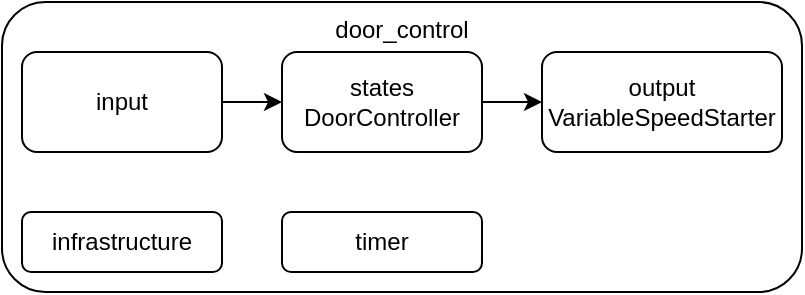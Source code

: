 <mxfile version="11.1.2" type="device"><diagram id="CMq_eZTOuJCAL_LuMRwX" name="Page-1"><mxGraphModel dx="1186" dy="725" grid="1" gridSize="10" guides="1" tooltips="1" connect="1" arrows="1" fold="1" page="1" pageScale="1" pageWidth="827" pageHeight="1169" math="0" shadow="0"><root><mxCell id="0"/><mxCell id="1" parent="0"/><mxCell id="g2WtRUg4ti0cyX5uh_Y7-7" value="door_control" style="rounded=1;whiteSpace=wrap;html=1;verticalAlign=top;" vertex="1" parent="1"><mxGeometry x="60" y="195" width="400" height="145" as="geometry"/></mxCell><mxCell id="g2WtRUg4ti0cyX5uh_Y7-1" value="input" style="rounded=1;whiteSpace=wrap;html=1;" vertex="1" parent="1"><mxGeometry x="70" y="220" width="100" height="50" as="geometry"/></mxCell><mxCell id="g2WtRUg4ti0cyX5uh_Y7-2" value="states&lt;br&gt;DoorController" style="rounded=1;whiteSpace=wrap;html=1;" vertex="1" parent="1"><mxGeometry x="200" y="220" width="100" height="50" as="geometry"/></mxCell><mxCell id="g2WtRUg4ti0cyX5uh_Y7-4" value="output&lt;br&gt;VariableSpeedStarter" style="rounded=1;whiteSpace=wrap;html=1;" vertex="1" parent="1"><mxGeometry x="330" y="220" width="120" height="50" as="geometry"/></mxCell><mxCell id="g2WtRUg4ti0cyX5uh_Y7-5" value="infrastructure" style="rounded=1;whiteSpace=wrap;html=1;" vertex="1" parent="1"><mxGeometry x="70" y="300" width="100" height="30" as="geometry"/></mxCell><mxCell id="g2WtRUg4ti0cyX5uh_Y7-6" value="timer" style="rounded=1;whiteSpace=wrap;html=1;" vertex="1" parent="1"><mxGeometry x="200" y="300" width="100" height="30" as="geometry"/></mxCell><mxCell id="g2WtRUg4ti0cyX5uh_Y7-8" value="" style="endArrow=classic;html=1;entryX=0;entryY=0.5;entryDx=0;entryDy=0;" edge="1" parent="1" source="g2WtRUg4ti0cyX5uh_Y7-1" target="g2WtRUg4ti0cyX5uh_Y7-2"><mxGeometry width="50" height="50" relative="1" as="geometry"><mxPoint x="100" y="520" as="sourcePoint"/><mxPoint x="150" y="470" as="targetPoint"/></mxGeometry></mxCell><mxCell id="g2WtRUg4ti0cyX5uh_Y7-9" value="" style="endArrow=classic;html=1;entryX=0;entryY=0.5;entryDx=0;entryDy=0;exitX=1;exitY=0.5;exitDx=0;exitDy=0;" edge="1" parent="1" source="g2WtRUg4ti0cyX5uh_Y7-2" target="g2WtRUg4ti0cyX5uh_Y7-4"><mxGeometry width="50" height="50" relative="1" as="geometry"><mxPoint x="330" y="490" as="sourcePoint"/><mxPoint x="380" y="440" as="targetPoint"/></mxGeometry></mxCell></root></mxGraphModel></diagram></mxfile>